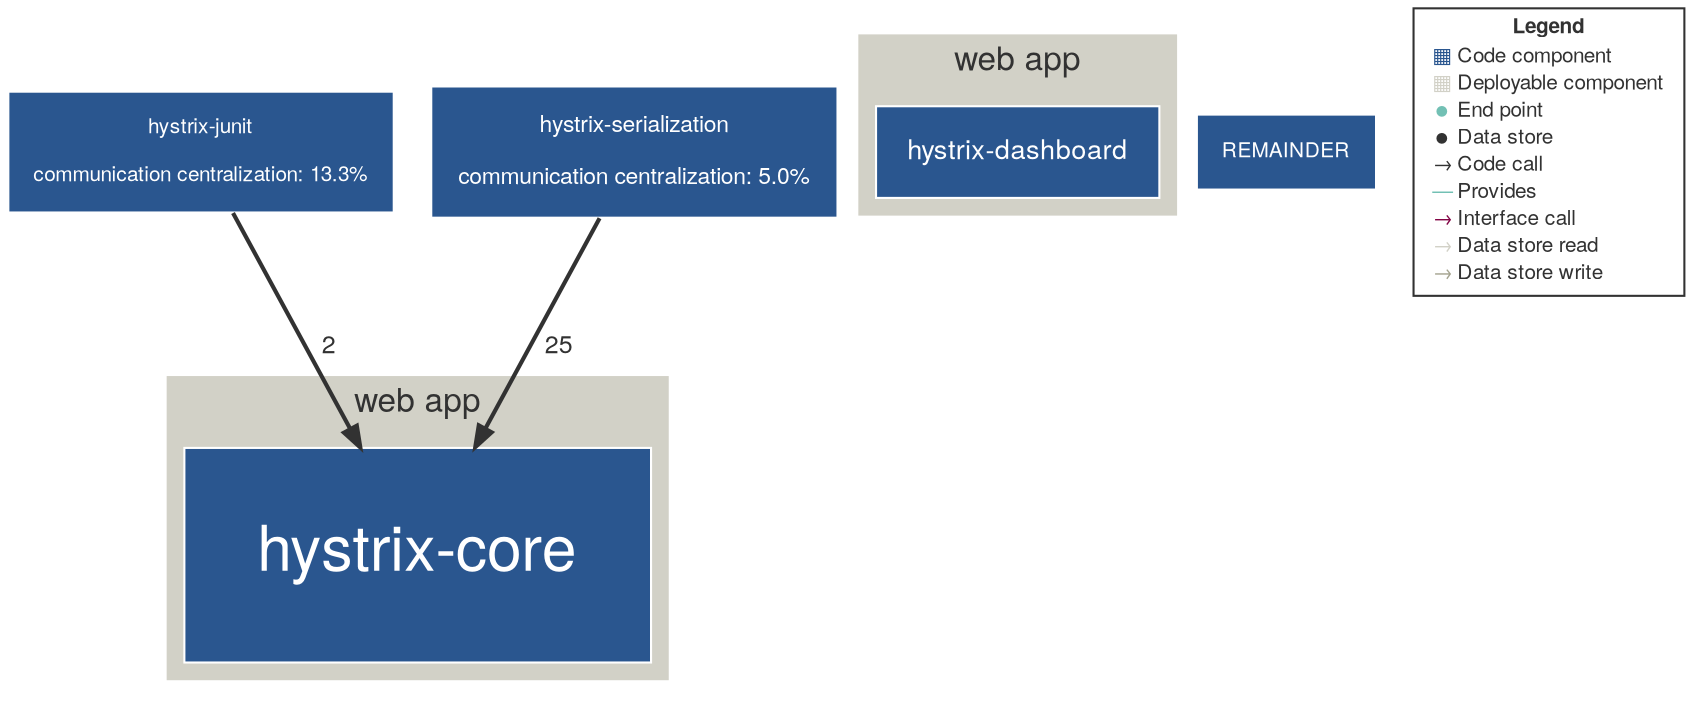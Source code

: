 digraph "Graph" {
compound=true
rankdir=TD
subgraph "cluster-hystrix-core" {
style="filled"
color="#D2D1C7"
fontname="Helvetica Neue"
fontsize="16"
fontcolor="#323232"
label="web app"
"hystrix-core@hystrix-core" [ shape="box" style="filled" fillcolor="#2A568F" penwidth="1" color="#FFFFFF" fontname="Helvetica Neue" fontcolor="#FFFFFF" fontsize="30" margin="0.48" label="hystrix-core" ]
}
subgraph "cluster-hystrix-dashboard" {
style="filled"
color="#D2D1C7"
fontname="Helvetica Neue"
fontsize="16"
fontcolor="#323232"
label="web app"
"hystrix-dashboard@hystrix-dashboard" [ shape="box" style="filled" fillcolor="#2A568F" penwidth="1" color="#FFFFFF" fontname="Helvetica Neue" fontcolor="#FFFFFF" fontsize="13" margin="0.20800000000000002" label="hystrix-dashboard" ]
}
"hystrix-junit@NOT_DEPLOYED" [ shape="box" style="filled" fillcolor="#2A568F" penwidth="1" color="#FFFFFF" fontname="Helvetica Neue" fontcolor="#FFFFFF" fontsize="10" margin="0.16" label="hystrix-junit

communication centralization: 13.3%" ]
"REMAINDER@NOT_DEPLOYED" [ shape="box" style="filled" fillcolor="#2A568F" penwidth="1" color="#FFFFFF" fontname="Helvetica Neue" fontcolor="#FFFFFF" fontsize="10" margin="0.16" label="REMAINDER" ]
"hystrix-serialization@NOT_DEPLOYED" [ shape="box" style="filled" fillcolor="#2A568F" penwidth="1" color="#FFFFFF" fontname="Helvetica Neue" fontcolor="#FFFFFF" fontsize="11" margin="0.176" label="hystrix-serialization

communication centralization: 5.0%" ]
"hystrix-junit@NOT_DEPLOYED" -> "hystrix-core@hystrix-core" [ penwidth="2" color="#323232" fontcolor="#323232" fontname="Helvetica Neue" fontsize="12" label="  2" ]
"hystrix-serialization@NOT_DEPLOYED" -> "hystrix-core@hystrix-core" [ penwidth="2" color="#323232" fontcolor="#323232" fontname="Helvetica Neue" fontsize="12" label="  25" ]
"LEGEND" [ shape="box" style="filled" fillcolor="#FFFFFF" penwidth="1" color="#323232" fontname="Helvetica Neue" fontcolor="#323232" fontsize="10" label=<<TABLE BORDER="0" CELLPADDING="1" CELLSPACING="0">
<TR><TD COLSPAN="2"><B>Legend</B></TD></TR>
<TR><TD><FONT COLOR="#2A568F">&#9638;</FONT></TD><TD ALIGN="left">Code component</TD></TR>
<TR><TD><FONT COLOR="#D2D1C7">&#9638;</FONT></TD><TD ALIGN="left">Deployable component</TD></TR>
<TR><TD><FONT COLOR="#72C0B4">&#9679;</FONT></TD><TD ALIGN="left">End point</TD></TR>
<TR><TD><FONT COLOR="#323232">&#9679;</FONT></TD><TD ALIGN="left">Data store</TD></TR>
<TR><TD><FONT COLOR="#323232">&rarr;</FONT></TD><TD ALIGN="left">Code call</TD></TR>
<TR><TD><FONT COLOR="#72C0B4">&#8212;</FONT></TD><TD ALIGN="left">Provides</TD></TR>
<TR><TD><FONT COLOR="#820445">&rarr;</FONT></TD><TD ALIGN="left">Interface call</TD></TR>
<TR><TD><FONT COLOR="#D2D1C7">&rarr;</FONT></TD><TD ALIGN="left">Data store read</TD></TR>
<TR><TD><FONT COLOR="#A4A38F">&rarr;</FONT></TD><TD ALIGN="left">Data store write</TD></TR>
</TABLE>
>  ]
}
